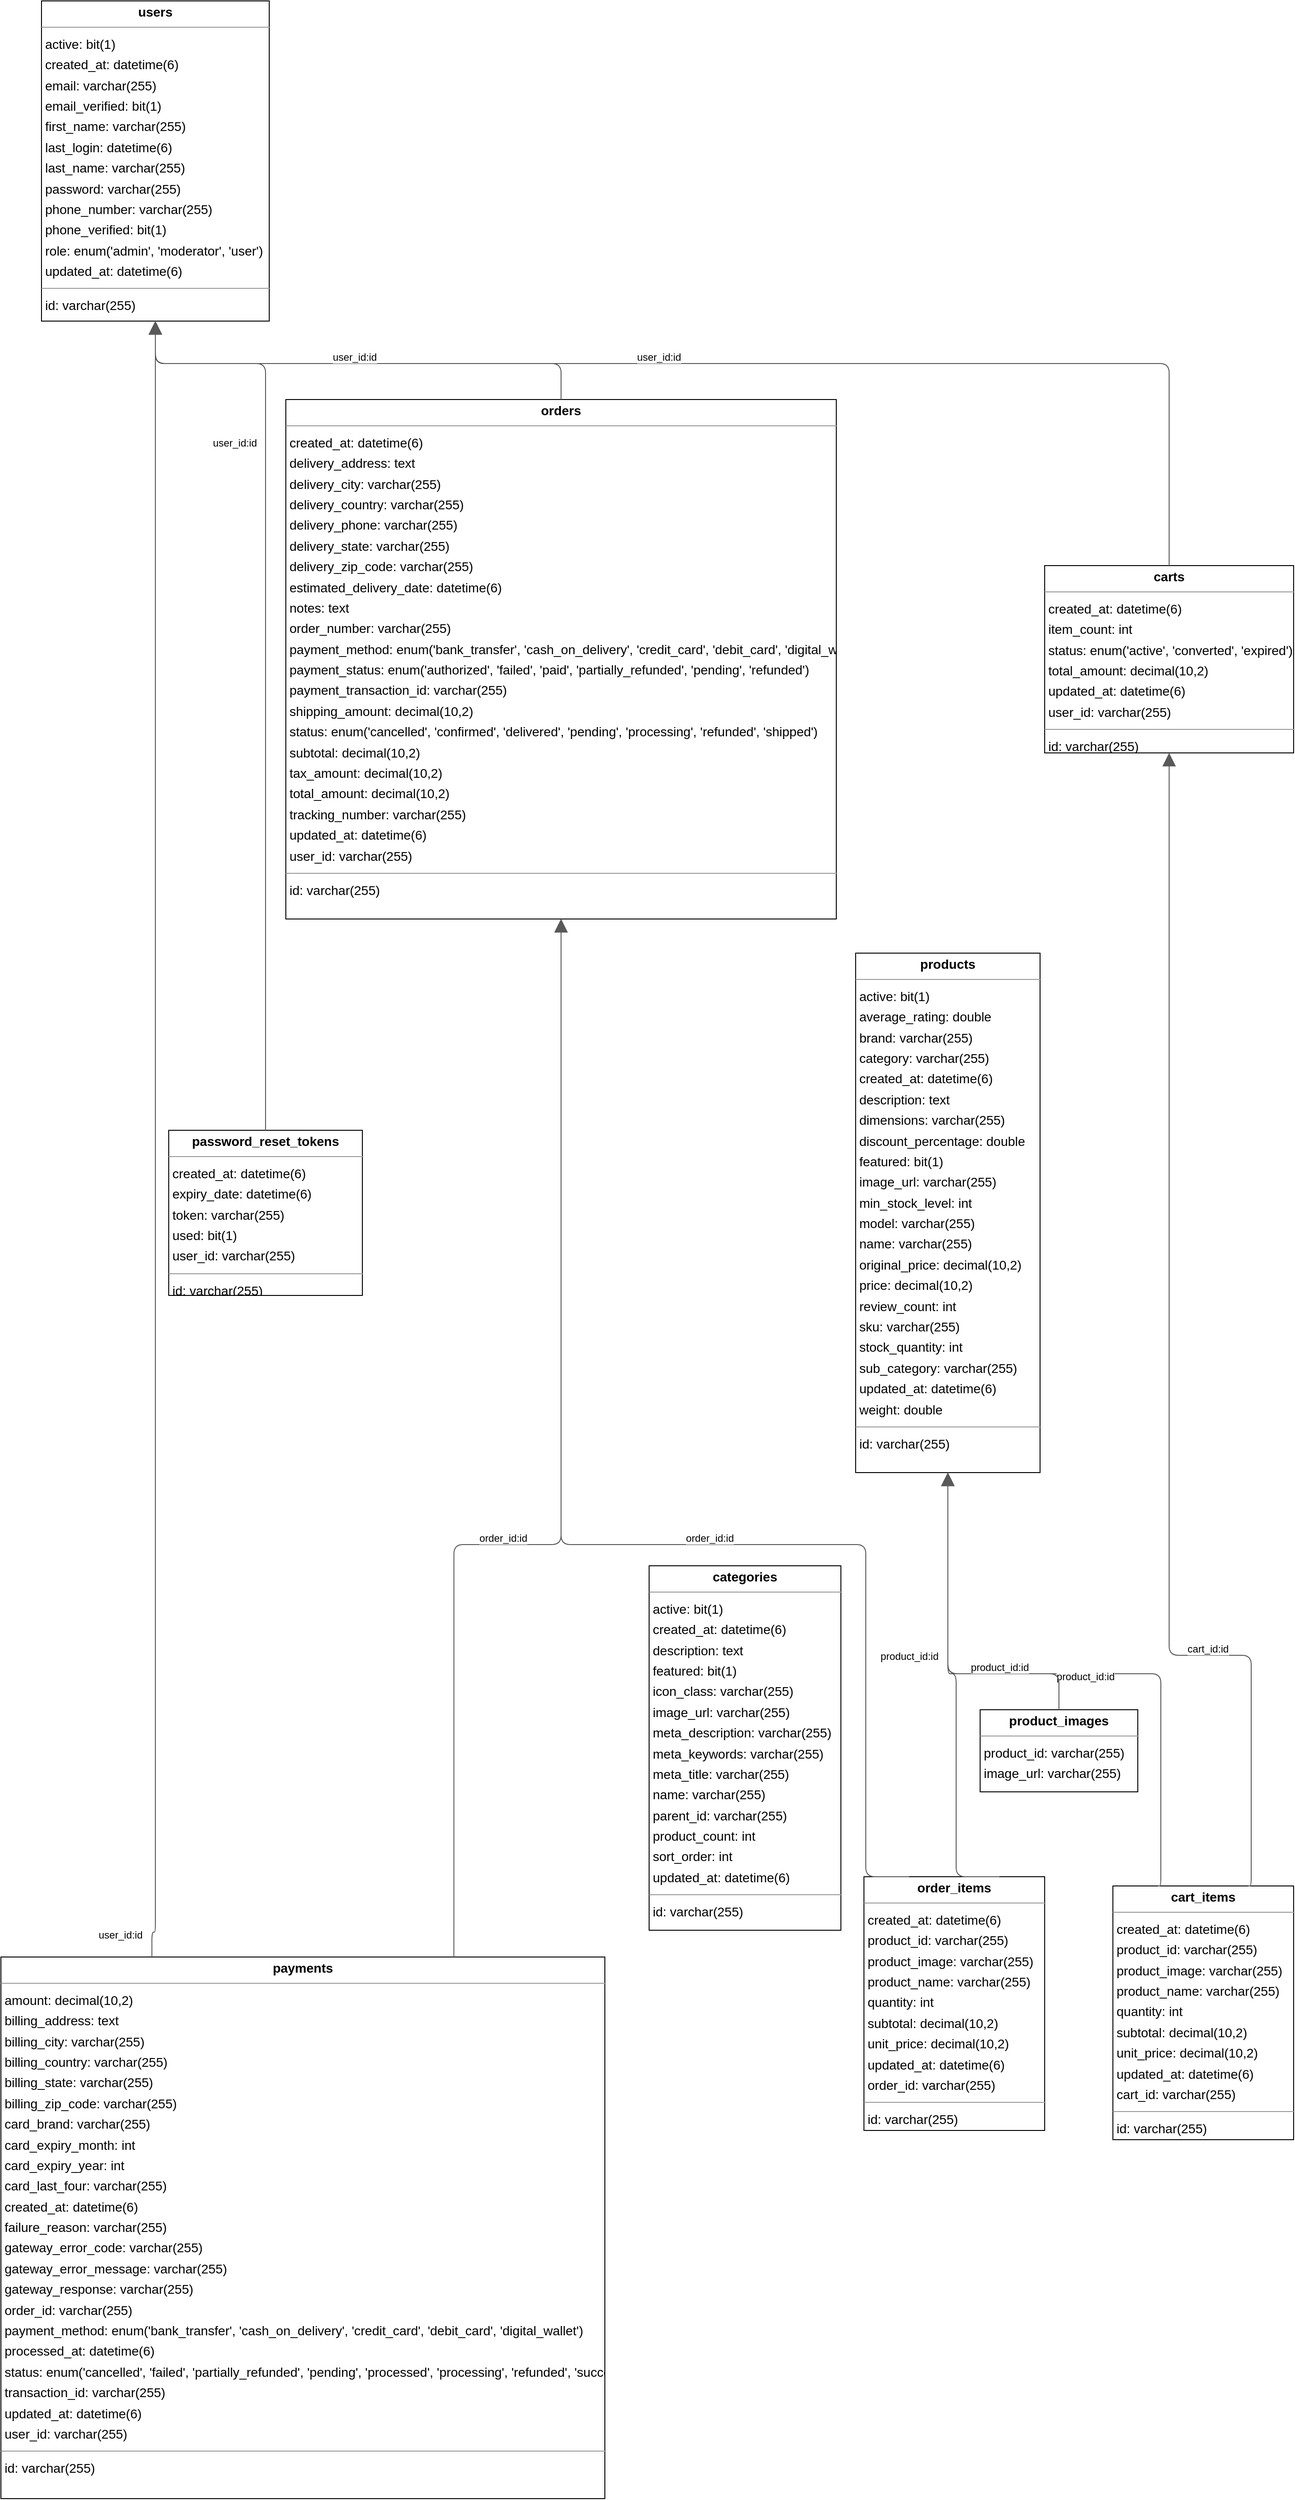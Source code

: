 <mxfile version="26.2.2" pages="2">
  <diagram id="ySuMT8Qh3i7oGXkuK4oL" name="Page-1">
    <mxGraphModel dx="3222" dy="1833" grid="1" gridSize="10" guides="1" tooltips="1" connect="1" arrows="1" fold="1" page="0" pageScale="1" pageWidth="1169" pageHeight="1654" background="none" math="0" shadow="0">
      <root>
        <mxCell id="0" />
        <mxCell id="1" parent="0" />
        <mxCell id="node9" value="&lt;p style=&quot;margin:0px;margin-top:4px;text-align:center;&quot;&gt;&lt;b&gt;cart_items&lt;/b&gt;&lt;/p&gt;&lt;hr size=&quot;1&quot;/&gt;&lt;p style=&quot;margin:0 0 0 4px;line-height:1.6;&quot;&gt; created_at: datetime(6)&lt;br/&gt; product_id: varchar(255)&lt;br/&gt; product_image: varchar(255)&lt;br/&gt; product_name: varchar(255)&lt;br/&gt; quantity: int&lt;br/&gt; subtotal: decimal(10,2)&lt;br/&gt; unit_price: decimal(10,2)&lt;br/&gt; updated_at: datetime(6)&lt;br/&gt; cart_id: varchar(255)&lt;/p&gt;&lt;hr size=&quot;1&quot;/&gt;&lt;p style=&quot;margin:0 0 0 4px;line-height:1.6;&quot;&gt; id: varchar(255)&lt;/p&gt;" style="verticalAlign=top;align=left;overflow=fill;fontSize=14;fontFamily=Helvetica;html=1;rounded=0;shadow=0;comic=0;labelBackgroundColor=none;strokeWidth=1;" parent="1" vertex="1">
          <mxGeometry x="879" y="1750" width="196" height="275" as="geometry" />
        </mxCell>
        <mxCell id="node4" value="&lt;p style=&quot;margin:0px;margin-top:4px;text-align:center;&quot;&gt;&lt;b&gt;carts&lt;/b&gt;&lt;/p&gt;&lt;hr size=&quot;1&quot;/&gt;&lt;p style=&quot;margin:0 0 0 4px;line-height:1.6;&quot;&gt; created_at: datetime(6)&lt;br/&gt; item_count: int&lt;br/&gt; status: enum(&amp;#39;active&amp;#39;, &amp;#39;converted&amp;#39;, &amp;#39;expired&amp;#39;)&lt;br/&gt; total_amount: decimal(10,2)&lt;br/&gt; updated_at: datetime(6)&lt;br/&gt; user_id: varchar(255)&lt;/p&gt;&lt;hr size=&quot;1&quot;/&gt;&lt;p style=&quot;margin:0 0 0 4px;line-height:1.6;&quot;&gt; id: varchar(255)&lt;/p&gt;" style="verticalAlign=top;align=left;overflow=fill;fontSize=14;fontFamily=Helvetica;html=1;rounded=0;shadow=0;comic=0;labelBackgroundColor=none;strokeWidth=1;" parent="1" vertex="1">
          <mxGeometry x="805" y="319" width="270" height="203" as="geometry" />
        </mxCell>
        <mxCell id="node3" value="&lt;p style=&quot;margin:0px;margin-top:4px;text-align:center;&quot;&gt;&lt;b&gt;categories&lt;/b&gt;&lt;/p&gt;&lt;hr size=&quot;1&quot;/&gt;&lt;p style=&quot;margin:0 0 0 4px;line-height:1.6;&quot;&gt; active: bit(1)&lt;br/&gt; created_at: datetime(6)&lt;br/&gt; description: text&lt;br/&gt; featured: bit(1)&lt;br/&gt; icon_class: varchar(255)&lt;br/&gt; image_url: varchar(255)&lt;br/&gt; meta_description: varchar(255)&lt;br/&gt; meta_keywords: varchar(255)&lt;br/&gt; meta_title: varchar(255)&lt;br/&gt; name: varchar(255)&lt;br/&gt; parent_id: varchar(255)&lt;br/&gt; product_count: int&lt;br/&gt; sort_order: int&lt;br/&gt; updated_at: datetime(6)&lt;/p&gt;&lt;hr size=&quot;1&quot;/&gt;&lt;p style=&quot;margin:0 0 0 4px;line-height:1.6;&quot;&gt; id: varchar(255)&lt;/p&gt;" style="verticalAlign=top;align=left;overflow=fill;fontSize=14;fontFamily=Helvetica;html=1;rounded=0;shadow=0;comic=0;labelBackgroundColor=none;strokeWidth=1;" parent="1" vertex="1">
          <mxGeometry x="376" y="1403" width="208" height="395" as="geometry" />
        </mxCell>
        <mxCell id="node6" value="&lt;p style=&quot;margin:0px;margin-top:4px;text-align:center;&quot;&gt;&lt;b&gt;order_items&lt;/b&gt;&lt;/p&gt;&lt;hr size=&quot;1&quot;/&gt;&lt;p style=&quot;margin:0 0 0 4px;line-height:1.6;&quot;&gt; created_at: datetime(6)&lt;br/&gt; product_id: varchar(255)&lt;br/&gt; product_image: varchar(255)&lt;br/&gt; product_name: varchar(255)&lt;br/&gt; quantity: int&lt;br/&gt; subtotal: decimal(10,2)&lt;br/&gt; unit_price: decimal(10,2)&lt;br/&gt; updated_at: datetime(6)&lt;br/&gt; order_id: varchar(255)&lt;/p&gt;&lt;hr size=&quot;1&quot;/&gt;&lt;p style=&quot;margin:0 0 0 4px;line-height:1.6;&quot;&gt; id: varchar(255)&lt;/p&gt;" style="verticalAlign=top;align=left;overflow=fill;fontSize=14;fontFamily=Helvetica;html=1;rounded=0;shadow=0;comic=0;labelBackgroundColor=none;strokeWidth=1;" parent="1" vertex="1">
          <mxGeometry x="609" y="1740" width="196" height="275" as="geometry" />
        </mxCell>
        <mxCell id="node1" value="&lt;p style=&quot;margin:0px;margin-top:4px;text-align:center;&quot;&gt;&lt;b&gt;orders&lt;/b&gt;&lt;/p&gt;&lt;hr size=&quot;1&quot;/&gt;&lt;p style=&quot;margin:0 0 0 4px;line-height:1.6;&quot;&gt; created_at: datetime(6)&lt;br/&gt; delivery_address: text&lt;br/&gt; delivery_city: varchar(255)&lt;br/&gt; delivery_country: varchar(255)&lt;br/&gt; delivery_phone: varchar(255)&lt;br/&gt; delivery_state: varchar(255)&lt;br/&gt; delivery_zip_code: varchar(255)&lt;br/&gt; estimated_delivery_date: datetime(6)&lt;br/&gt; notes: text&lt;br/&gt; order_number: varchar(255)&lt;br/&gt; payment_method: enum(&amp;#39;bank_transfer&amp;#39;, &amp;#39;cash_on_delivery&amp;#39;, &amp;#39;credit_card&amp;#39;, &amp;#39;debit_card&amp;#39;, &amp;#39;digital_wallet&amp;#39;)&lt;br/&gt; payment_status: enum(&amp;#39;authorized&amp;#39;, &amp;#39;failed&amp;#39;, &amp;#39;paid&amp;#39;, &amp;#39;partially_refunded&amp;#39;, &amp;#39;pending&amp;#39;, &amp;#39;refunded&amp;#39;)&lt;br/&gt; payment_transaction_id: varchar(255)&lt;br/&gt; shipping_amount: decimal(10,2)&lt;br/&gt; status: enum(&amp;#39;cancelled&amp;#39;, &amp;#39;confirmed&amp;#39;, &amp;#39;delivered&amp;#39;, &amp;#39;pending&amp;#39;, &amp;#39;processing&amp;#39;, &amp;#39;refunded&amp;#39;, &amp;#39;shipped&amp;#39;)&lt;br/&gt; subtotal: decimal(10,2)&lt;br/&gt; tax_amount: decimal(10,2)&lt;br/&gt; total_amount: decimal(10,2)&lt;br/&gt; tracking_number: varchar(255)&lt;br/&gt; updated_at: datetime(6)&lt;br/&gt; user_id: varchar(255)&lt;/p&gt;&lt;hr size=&quot;1&quot;/&gt;&lt;p style=&quot;margin:0 0 0 4px;line-height:1.6;&quot;&gt; id: varchar(255)&lt;/p&gt;" style="verticalAlign=top;align=left;overflow=fill;fontSize=14;fontFamily=Helvetica;html=1;rounded=0;shadow=0;comic=0;labelBackgroundColor=none;strokeWidth=1;" parent="1" vertex="1">
          <mxGeometry x="-18" y="139" width="597" height="563" as="geometry" />
        </mxCell>
        <mxCell id="node5" value="&lt;p style=&quot;margin:0px;margin-top:4px;text-align:center;&quot;&gt;&lt;b&gt;password_reset_tokens&lt;/b&gt;&lt;/p&gt;&lt;hr size=&quot;1&quot;/&gt;&lt;p style=&quot;margin:0 0 0 4px;line-height:1.6;&quot;&gt; created_at: datetime(6)&lt;br/&gt; expiry_date: datetime(6)&lt;br/&gt; token: varchar(255)&lt;br/&gt; used: bit(1)&lt;br/&gt; user_id: varchar(255)&lt;/p&gt;&lt;hr size=&quot;1&quot;/&gt;&lt;p style=&quot;margin:0 0 0 4px;line-height:1.6;&quot;&gt; id: varchar(255)&lt;/p&gt;" style="verticalAlign=top;align=left;overflow=fill;fontSize=14;fontFamily=Helvetica;html=1;rounded=0;shadow=0;comic=0;labelBackgroundColor=none;strokeWidth=1;" parent="1" vertex="1">
          <mxGeometry x="-145" y="931" width="210" height="179" as="geometry" />
        </mxCell>
        <mxCell id="node7" value="&lt;p style=&quot;margin:0px;margin-top:4px;text-align:center;&quot;&gt;&lt;b&gt;payments&lt;/b&gt;&lt;/p&gt;&lt;hr size=&quot;1&quot;/&gt;&lt;p style=&quot;margin:0 0 0 4px;line-height:1.6;&quot;&gt; amount: decimal(10,2)&lt;br/&gt; billing_address: text&lt;br/&gt; billing_city: varchar(255)&lt;br/&gt; billing_country: varchar(255)&lt;br/&gt; billing_state: varchar(255)&lt;br/&gt; billing_zip_code: varchar(255)&lt;br/&gt; card_brand: varchar(255)&lt;br/&gt; card_expiry_month: int&lt;br/&gt; card_expiry_year: int&lt;br/&gt; card_last_four: varchar(255)&lt;br/&gt; created_at: datetime(6)&lt;br/&gt; failure_reason: varchar(255)&lt;br/&gt; gateway_error_code: varchar(255)&lt;br/&gt; gateway_error_message: varchar(255)&lt;br/&gt; gateway_response: varchar(255)&lt;br/&gt; order_id: varchar(255)&lt;br/&gt; payment_method: enum(&amp;#39;bank_transfer&amp;#39;, &amp;#39;cash_on_delivery&amp;#39;, &amp;#39;credit_card&amp;#39;, &amp;#39;debit_card&amp;#39;, &amp;#39;digital_wallet&amp;#39;)&lt;br/&gt; processed_at: datetime(6)&lt;br/&gt; status: enum(&amp;#39;cancelled&amp;#39;, &amp;#39;failed&amp;#39;, &amp;#39;partially_refunded&amp;#39;, &amp;#39;pending&amp;#39;, &amp;#39;processed&amp;#39;, &amp;#39;processing&amp;#39;, &amp;#39;refunded&amp;#39;, &amp;#39;successful&amp;#39;)&lt;br/&gt; transaction_id: varchar(255)&lt;br/&gt; updated_at: datetime(6)&lt;br/&gt; user_id: varchar(255)&lt;/p&gt;&lt;hr size=&quot;1&quot;/&gt;&lt;p style=&quot;margin:0 0 0 4px;line-height:1.6;&quot;&gt; id: varchar(255)&lt;/p&gt;" style="verticalAlign=top;align=left;overflow=fill;fontSize=14;fontFamily=Helvetica;html=1;rounded=0;shadow=0;comic=0;labelBackgroundColor=none;strokeWidth=1;" parent="1" vertex="1">
          <mxGeometry x="-327" y="1827" width="655" height="587" as="geometry" />
        </mxCell>
        <mxCell id="node8" value="&lt;p style=&quot;margin:0px;margin-top:4px;text-align:center;&quot;&gt;&lt;b&gt;product_images&lt;/b&gt;&lt;/p&gt;&lt;hr size=&quot;1&quot;/&gt;&lt;p style=&quot;margin:0 0 0 4px;line-height:1.6;&quot;&gt; product_id: varchar(255)&lt;br/&gt; image_url: varchar(255)&lt;/p&gt;" style="verticalAlign=top;align=left;overflow=fill;fontSize=14;fontFamily=Helvetica;html=1;rounded=0;shadow=0;comic=0;labelBackgroundColor=none;strokeWidth=1;" parent="1" vertex="1">
          <mxGeometry x="735" y="1559" width="171" height="89" as="geometry" />
        </mxCell>
        <mxCell id="node0" value="&lt;p style=&quot;margin:0px;margin-top:4px;text-align:center;&quot;&gt;&lt;b&gt;products&lt;/b&gt;&lt;/p&gt;&lt;hr size=&quot;1&quot;/&gt;&lt;p style=&quot;margin:0 0 0 4px;line-height:1.6;&quot;&gt; active: bit(1)&lt;br/&gt; average_rating: double&lt;br/&gt; brand: varchar(255)&lt;br/&gt; category: varchar(255)&lt;br/&gt; created_at: datetime(6)&lt;br/&gt; description: text&lt;br/&gt; dimensions: varchar(255)&lt;br/&gt; discount_percentage: double&lt;br/&gt; featured: bit(1)&lt;br/&gt; image_url: varchar(255)&lt;br/&gt; min_stock_level: int&lt;br/&gt; model: varchar(255)&lt;br/&gt; name: varchar(255)&lt;br/&gt; original_price: decimal(10,2)&lt;br/&gt; price: decimal(10,2)&lt;br/&gt; review_count: int&lt;br/&gt; sku: varchar(255)&lt;br/&gt; stock_quantity: int&lt;br/&gt; sub_category: varchar(255)&lt;br/&gt; updated_at: datetime(6)&lt;br/&gt; weight: double&lt;/p&gt;&lt;hr size=&quot;1&quot;/&gt;&lt;p style=&quot;margin:0 0 0 4px;line-height:1.6;&quot;&gt; id: varchar(255)&lt;/p&gt;" style="verticalAlign=top;align=left;overflow=fill;fontSize=14;fontFamily=Helvetica;html=1;rounded=0;shadow=0;comic=0;labelBackgroundColor=none;strokeWidth=1;" parent="1" vertex="1">
          <mxGeometry x="600" y="739" width="200" height="563" as="geometry" />
        </mxCell>
        <mxCell id="node2" value="&lt;p style=&quot;margin:0px;margin-top:4px;text-align:center;&quot;&gt;&lt;b&gt;users&lt;/b&gt;&lt;/p&gt;&lt;hr size=&quot;1&quot;/&gt;&lt;p style=&quot;margin:0 0 0 4px;line-height:1.6;&quot;&gt; active: bit(1)&lt;br/&gt; created_at: datetime(6)&lt;br/&gt; email: varchar(255)&lt;br/&gt; email_verified: bit(1)&lt;br/&gt; first_name: varchar(255)&lt;br/&gt; last_login: datetime(6)&lt;br/&gt; last_name: varchar(255)&lt;br/&gt; password: varchar(255)&lt;br/&gt; phone_number: varchar(255)&lt;br/&gt; phone_verified: bit(1)&lt;br/&gt; role: enum(&amp;#39;admin&amp;#39;, &amp;#39;moderator&amp;#39;, &amp;#39;user&amp;#39;)&lt;br/&gt; updated_at: datetime(6)&lt;/p&gt;&lt;hr size=&quot;1&quot;/&gt;&lt;p style=&quot;margin:0 0 0 4px;line-height:1.6;&quot;&gt; id: varchar(255)&lt;/p&gt;" style="verticalAlign=top;align=left;overflow=fill;fontSize=14;fontFamily=Helvetica;html=1;rounded=0;shadow=0;comic=0;labelBackgroundColor=none;strokeWidth=1;" parent="1" vertex="1">
          <mxGeometry x="-283" y="-293" width="247" height="347" as="geometry" />
        </mxCell>
        <mxCell id="edge1" value="" style="html=1;rounded=1;edgeStyle=orthogonalEdgeStyle;dashed=0;startArrow=none;endArrow=block;endSize=12;strokeColor=#595959;exitX=0.750;exitY=0.000;exitDx=0;exitDy=0;entryX=0.500;entryY=1.000;entryDx=0;entryDy=0;" parent="1" source="node9" target="node4" edge="1">
          <mxGeometry width="50" height="50" relative="1" as="geometry">
            <Array as="points">
              <mxPoint x="1029" y="1500" />
              <mxPoint x="940" y="1500" />
            </Array>
          </mxGeometry>
        </mxCell>
        <mxCell id="label8" value="cart_id:id" style="edgeLabel;resizable=0;html=1;align=left;verticalAlign=top;strokeColor=default;" parent="edge1" vertex="1" connectable="0">
          <mxGeometry x="958" y="1480" as="geometry" />
        </mxCell>
        <mxCell id="edge3" value="" style="html=1;rounded=1;edgeStyle=orthogonalEdgeStyle;dashed=0;startArrow=none;endArrow=block;endSize=12;strokeColor=#595959;exitX=0.250;exitY=0.000;exitDx=0;exitDy=0;entryX=0.500;entryY=1.000;entryDx=0;entryDy=0;" parent="1" source="node9" target="node0" edge="1">
          <mxGeometry width="50" height="50" relative="1" as="geometry">
            <Array as="points">
              <mxPoint x="931" y="1520" />
              <mxPoint x="700" y="1520" />
            </Array>
          </mxGeometry>
        </mxCell>
        <mxCell id="label20" value="product_id:id" style="edgeLabel;resizable=0;html=1;align=left;verticalAlign=top;strokeColor=default;" parent="edge3" vertex="1" connectable="0">
          <mxGeometry x="816" y="1510" as="geometry" />
        </mxCell>
        <mxCell id="edge6" value="" style="html=1;rounded=1;edgeStyle=orthogonalEdgeStyle;dashed=0;startArrow=none;endArrow=block;endSize=12;strokeColor=#595959;exitX=0.500;exitY=0.000;exitDx=0;exitDy=0;entryX=0.500;entryY=1.000;entryDx=0;entryDy=0;" parent="1" source="node4" target="node2" edge="1">
          <mxGeometry width="50" height="50" relative="1" as="geometry">
            <Array as="points">
              <mxPoint x="940" y="100" />
              <mxPoint x="-160" y="100" />
            </Array>
          </mxGeometry>
        </mxCell>
        <mxCell id="label38" value="user_id:id" style="edgeLabel;resizable=0;html=1;align=left;verticalAlign=top;strokeColor=default;" parent="edge6" vertex="1" connectable="0">
          <mxGeometry x="361" y="80" as="geometry" />
        </mxCell>
        <mxCell id="edge0" value="" style="html=1;rounded=1;edgeStyle=orthogonalEdgeStyle;dashed=0;startArrow=none;endArrow=block;endSize=12;strokeColor=#595959;exitX=0.250;exitY=0.000;exitDx=0;exitDy=0;entryX=0.500;entryY=1.000;entryDx=0;entryDy=0;" parent="1" source="node6" target="node1" edge="1">
          <mxGeometry width="50" height="50" relative="1" as="geometry">
            <Array as="points">
              <mxPoint x="611" y="1380" />
              <mxPoint x="280" y="1380" />
            </Array>
          </mxGeometry>
        </mxCell>
        <mxCell id="label2" value="order_id:id" style="edgeLabel;resizable=0;html=1;align=left;verticalAlign=top;strokeColor=default;" parent="edge0" vertex="1" connectable="0">
          <mxGeometry x="414" y="1360" as="geometry" />
        </mxCell>
        <mxCell id="edge9" value="" style="html=1;rounded=1;edgeStyle=orthogonalEdgeStyle;dashed=0;startArrow=none;endArrow=block;endSize=12;strokeColor=#595959;exitX=0.750;exitY=0.000;exitDx=0;exitDy=0;entryX=0.500;entryY=1.000;entryDx=0;entryDy=0;" parent="1" source="node6" target="node0" edge="1">
          <mxGeometry width="50" height="50" relative="1" as="geometry">
            <Array as="points">
              <mxPoint x="709" y="1520" />
              <mxPoint x="700" y="1520" />
            </Array>
          </mxGeometry>
        </mxCell>
        <mxCell id="label56" value="product_id:id" style="edgeLabel;resizable=0;html=1;align=left;verticalAlign=top;strokeColor=default;" parent="edge9" vertex="1" connectable="0">
          <mxGeometry x="625" y="1488" as="geometry" />
        </mxCell>
        <mxCell id="edge5" value="" style="html=1;rounded=1;edgeStyle=orthogonalEdgeStyle;dashed=0;startArrow=none;endArrow=block;endSize=12;strokeColor=#595959;exitX=0.500;exitY=0.000;exitDx=0;exitDy=0;entryX=0.500;entryY=1.000;entryDx=0;entryDy=0;" parent="1" source="node1" target="node2" edge="1">
          <mxGeometry width="50" height="50" relative="1" as="geometry">
            <Array as="points">
              <mxPoint x="280" y="100" />
              <mxPoint x="-160" y="100" />
            </Array>
          </mxGeometry>
        </mxCell>
        <mxCell id="label32" value="user_id:id" style="edgeLabel;resizable=0;html=1;align=left;verticalAlign=top;strokeColor=default;" parent="edge5" vertex="1" connectable="0">
          <mxGeometry x="31" y="80" as="geometry" />
        </mxCell>
        <mxCell id="edge2" value="" style="html=1;rounded=1;edgeStyle=orthogonalEdgeStyle;dashed=0;startArrow=none;endArrow=block;endSize=12;strokeColor=#595959;exitX=0.500;exitY=0.000;exitDx=0;exitDy=0;entryX=0.500;entryY=1.000;entryDx=0;entryDy=0;" parent="1" source="node5" target="node2" edge="1">
          <mxGeometry width="50" height="50" relative="1" as="geometry">
            <Array as="points">
              <mxPoint x="-40" y="100" />
              <mxPoint x="-160" y="100" />
            </Array>
          </mxGeometry>
        </mxCell>
        <mxCell id="label14" value="user_id:id" style="edgeLabel;resizable=0;html=1;align=left;verticalAlign=top;strokeColor=default;" parent="edge2" vertex="1" connectable="0">
          <mxGeometry x="-99" y="173" as="geometry" />
        </mxCell>
        <mxCell id="edge8" value="" style="html=1;rounded=1;edgeStyle=orthogonalEdgeStyle;dashed=0;startArrow=none;endArrow=block;endSize=12;strokeColor=#595959;exitX=0.750;exitY=0.000;exitDx=0;exitDy=0;entryX=0.500;entryY=1.000;entryDx=0;entryDy=0;" parent="1" source="node7" target="node1" edge="1">
          <mxGeometry width="50" height="50" relative="1" as="geometry">
            <Array as="points">
              <mxPoint x="164" y="1380" />
              <mxPoint x="280" y="1380" />
            </Array>
          </mxGeometry>
        </mxCell>
        <mxCell id="label50" value="order_id:id" style="edgeLabel;resizable=0;html=1;align=left;verticalAlign=top;strokeColor=default;" parent="edge8" vertex="1" connectable="0">
          <mxGeometry x="190" y="1360" as="geometry" />
        </mxCell>
        <mxCell id="edge7" value="" style="html=1;rounded=1;edgeStyle=orthogonalEdgeStyle;dashed=0;startArrow=none;endArrow=block;endSize=12;strokeColor=#595959;exitX=0.250;exitY=0.000;exitDx=0;exitDy=0;entryX=0.500;entryY=1.000;entryDx=0;entryDy=0;" parent="1" source="node7" target="node2" edge="1">
          <mxGeometry width="50" height="50" relative="1" as="geometry">
            <Array as="points">
              <mxPoint x="-164" y="1800" />
              <mxPoint x="-160" y="1800" />
            </Array>
          </mxGeometry>
        </mxCell>
        <mxCell id="label44" value="user_id:id" style="edgeLabel;resizable=0;html=1;align=left;verticalAlign=top;strokeColor=default;" parent="edge7" vertex="1" connectable="0">
          <mxGeometry x="-223" y="1790" as="geometry" />
        </mxCell>
        <mxCell id="edge4" value="" style="html=1;rounded=1;edgeStyle=orthogonalEdgeStyle;dashed=0;startArrow=none;endArrow=block;endSize=12;strokeColor=#595959;exitX=0.500;exitY=0.000;exitDx=0;exitDy=0;entryX=0.500;entryY=1.000;entryDx=0;entryDy=0;" parent="1" source="node8" target="node0" edge="1">
          <mxGeometry width="50" height="50" relative="1" as="geometry">
            <Array as="points">
              <mxPoint x="820" y="1520" />
              <mxPoint x="700" y="1520" />
            </Array>
          </mxGeometry>
        </mxCell>
        <mxCell id="label26" value="product_id:id" style="edgeLabel;resizable=0;html=1;align=left;verticalAlign=top;strokeColor=default;" parent="edge4" vertex="1" connectable="0">
          <mxGeometry x="723" y="1500" as="geometry" />
        </mxCell>
      </root>
    </mxGraphModel>
  </diagram>
  <diagram id="UWKuhOkNTd-VPLFEkiWN" name="Page-2">
    <mxGraphModel dx="3468" dy="2090" grid="1" gridSize="10" guides="1" tooltips="1" connect="1" arrows="1" fold="1" page="1" pageScale="1" pageWidth="1654" pageHeight="1169" math="0" shadow="0">
      <root>
        <mxCell id="0" />
        <mxCell id="1" parent="0" />
        <mxCell id="p1wZ1Fe3LHrUaagTYQ-F-3" value="&lt;p style=&quot;margin:0px;margin-top:4px;text-align:center;&quot;&gt;&lt;b&gt;users&lt;/b&gt;&lt;/p&gt;&lt;hr size=&quot;1&quot;/&gt;&lt;p style=&quot;margin:0 0 0 4px;line-height:1.6;&quot;&gt; active: bit(1)&lt;br/&gt; created_at: datetime(6)&lt;br/&gt; email: varchar(255)&lt;br/&gt; email_verified: bit(1)&lt;br/&gt; first_name: varchar(255)&lt;br/&gt; last_login: datetime(6)&lt;br/&gt; last_name: varchar(255)&lt;br/&gt; password: varchar(255)&lt;br/&gt; phone_number: varchar(255)&lt;br/&gt; phone_verified: bit(1)&lt;br/&gt; role: enum(&amp;#39;admin&amp;#39;, &amp;#39;moderator&amp;#39;, &amp;#39;user&amp;#39;)&lt;br/&gt; updated_at: datetime(6)&lt;/p&gt;&lt;hr size=&quot;1&quot;/&gt;&lt;p style=&quot;margin:0 0 0 4px;line-height:1.6;&quot;&gt; id: varchar(255)&lt;/p&gt;" style="verticalAlign=top;align=left;overflow=fill;fontSize=14;fontFamily=Helvetica;html=1;rounded=0;shadow=0;comic=0;labelBackgroundColor=none;strokeWidth=1;" vertex="1" parent="1">
          <mxGeometry x="-1540" y="-1080" width="243" height="353" as="geometry" />
        </mxCell>
        <mxCell id="ZyONfJWKW0vc_cAGv3Xj-1" value="&lt;p style=&quot;margin:0px;margin-top:4px;text-align:center;&quot;&gt;&lt;b&gt;orders&lt;/b&gt;&lt;/p&gt;&lt;hr size=&quot;1&quot;&gt;&lt;p style=&quot;margin:0 0 0 4px;line-height:1.6;&quot;&gt; created_at: datetime(6)&lt;br&gt; delivery_address: text&lt;br&gt; delivery_city: varchar(255)&lt;br&gt; delivery_country: varchar(255)&lt;br&gt; delivery_phone: varchar(255)&lt;br&gt; delivery_state: varchar(255)&lt;br&gt; delivery_zip_code: varchar(255)&lt;br&gt; estimated_delivery_date: datetime(6)&lt;br&gt; notes: text&lt;br&gt; order_number: varchar(255)&lt;br&gt; payment_method: enum&lt;br&gt; payment_status: enum&lt;br&gt; payment_transaction_id: varchar(255)&lt;br&gt; shipping_amount: decimal(10,2)&lt;br&gt; status: enum&lt;br&gt; subtotal: decimal(10,2)&lt;br&gt; tax_amount: decimal(10,2)&lt;br&gt; total_amount: decimal(10,2)&lt;br&gt; tracking_number: varchar(255)&lt;br&gt; updated_at: datetime(6)&lt;br&gt; user_id: varchar(255)&lt;/p&gt;&lt;hr size=&quot;1&quot;&gt;&lt;p style=&quot;margin:0 0 0 4px;line-height:1.6;&quot;&gt; id: varchar(255)&lt;/p&gt;" style="verticalAlign=top;align=left;overflow=fill;fontSize=14;fontFamily=Helvetica;html=1;rounded=0;shadow=0;comic=0;labelBackgroundColor=none;strokeWidth=1;" vertex="1" parent="1">
          <mxGeometry x="-1540" y="-640" width="260" height="563" as="geometry" />
        </mxCell>
        <mxCell id="QPXZ6ftcBd1jSy0GkHEk-1" value="&lt;p style=&quot;margin:0px;margin-top:4px;text-align:center;&quot;&gt;&lt;b&gt;cart_items&lt;/b&gt;&lt;/p&gt;&lt;hr size=&quot;1&quot;/&gt;&lt;p style=&quot;margin:0 0 0 4px;line-height:1.6;&quot;&gt; created_at: datetime(6)&lt;br/&gt; product_id: varchar(255)&lt;br/&gt; product_image: varchar(255)&lt;br/&gt; product_name: varchar(255)&lt;br/&gt; quantity: int&lt;br/&gt; subtotal: decimal(10,2)&lt;br/&gt; unit_price: decimal(10,2)&lt;br/&gt; updated_at: datetime(6)&lt;br/&gt; cart_id: varchar(255)&lt;/p&gt;&lt;hr size=&quot;1&quot;/&gt;&lt;p style=&quot;margin:0 0 0 4px;line-height:1.6;&quot;&gt; id: varchar(255)&lt;/p&gt;" style="verticalAlign=top;align=left;overflow=fill;fontSize=14;fontFamily=Helvetica;html=1;rounded=0;shadow=0;comic=0;labelBackgroundColor=none;strokeWidth=1;" vertex="1" parent="1">
          <mxGeometry x="-260" y="-1090" width="196" height="275" as="geometry" />
        </mxCell>
        <mxCell id="QPXZ6ftcBd1jSy0GkHEk-2" value="&lt;p style=&quot;margin:0px;margin-top:4px;text-align:center;&quot;&gt;&lt;b&gt;carts&lt;/b&gt;&lt;/p&gt;&lt;hr size=&quot;1&quot;/&gt;&lt;p style=&quot;margin:0 0 0 4px;line-height:1.6;&quot;&gt; created_at: datetime(6)&lt;br/&gt; item_count: int&lt;br/&gt; status: enum(&amp;#39;active&amp;#39;, &amp;#39;converted&amp;#39;, &amp;#39;expired&amp;#39;)&lt;br/&gt; total_amount: decimal(10,2)&lt;br/&gt; updated_at: datetime(6)&lt;br/&gt; user_id: varchar(255)&lt;/p&gt;&lt;hr size=&quot;1&quot;/&gt;&lt;p style=&quot;margin:0 0 0 4px;line-height:1.6;&quot;&gt; id: varchar(255)&lt;/p&gt;" style="verticalAlign=top;align=left;overflow=fill;fontSize=14;fontFamily=Helvetica;html=1;rounded=0;shadow=0;comic=0;labelBackgroundColor=none;strokeWidth=1;" vertex="1" parent="1">
          <mxGeometry x="-1090" y="-860" width="270" height="203" as="geometry" />
        </mxCell>
        <mxCell id="QPXZ6ftcBd1jSy0GkHEk-3" value="&lt;p style=&quot;margin:0px;margin-top:4px;text-align:center;&quot;&gt;&lt;b&gt;categories&lt;/b&gt;&lt;/p&gt;&lt;hr size=&quot;1&quot;/&gt;&lt;p style=&quot;margin:0 0 0 4px;line-height:1.6;&quot;&gt; active: bit(1)&lt;br/&gt; created_at: datetime(6)&lt;br/&gt; description: text&lt;br/&gt; featured: bit(1)&lt;br/&gt; icon_class: varchar(255)&lt;br/&gt; image_url: varchar(255)&lt;br/&gt; meta_description: varchar(255)&lt;br/&gt; meta_keywords: varchar(255)&lt;br/&gt; meta_title: varchar(255)&lt;br/&gt; name: varchar(255)&lt;br/&gt; parent_id: varchar(255)&lt;br/&gt; product_count: int&lt;br/&gt; sort_order: int&lt;br/&gt; updated_at: datetime(6)&lt;/p&gt;&lt;hr size=&quot;1&quot;/&gt;&lt;p style=&quot;margin:0 0 0 4px;line-height:1.6;&quot;&gt; id: varchar(255)&lt;/p&gt;" style="verticalAlign=top;align=left;overflow=fill;fontSize=14;fontFamily=Helvetica;html=1;rounded=0;shadow=0;comic=0;labelBackgroundColor=none;strokeWidth=1;" vertex="1" parent="1">
          <mxGeometry x="-820" y="-470" width="208" height="395" as="geometry" />
        </mxCell>
        <mxCell id="QPXZ6ftcBd1jSy0GkHEk-4" value="&lt;p style=&quot;margin:0px;margin-top:4px;text-align:center;&quot;&gt;&lt;b&gt;order_items&lt;/b&gt;&lt;/p&gt;&lt;hr size=&quot;1&quot;/&gt;&lt;p style=&quot;margin:0 0 0 4px;line-height:1.6;&quot;&gt; created_at: datetime(6)&lt;br/&gt; product_id: varchar(255)&lt;br/&gt; product_image: varchar(255)&lt;br/&gt; product_name: varchar(255)&lt;br/&gt; quantity: int&lt;br/&gt; subtotal: decimal(10,2)&lt;br/&gt; unit_price: decimal(10,2)&lt;br/&gt; updated_at: datetime(6)&lt;br/&gt; order_id: varchar(255)&lt;/p&gt;&lt;hr size=&quot;1&quot;/&gt;&lt;p style=&quot;margin:0 0 0 4px;line-height:1.6;&quot;&gt; id: varchar(255)&lt;/p&gt;" style="verticalAlign=top;align=left;overflow=fill;fontSize=14;fontFamily=Helvetica;html=1;rounded=0;shadow=0;comic=0;labelBackgroundColor=none;strokeWidth=1;" vertex="1" parent="1">
          <mxGeometry x="-480" y="-480" width="196" height="275" as="geometry" />
        </mxCell>
        <mxCell id="QPXZ6ftcBd1jSy0GkHEk-5" value="&lt;p style=&quot;margin:0px;margin-top:4px;text-align:center;&quot;&gt;&lt;b&gt;password_reset_tokens&lt;/b&gt;&lt;/p&gt;&lt;hr size=&quot;1&quot;/&gt;&lt;p style=&quot;margin:0 0 0 4px;line-height:1.6;&quot;&gt; created_at: datetime(6)&lt;br/&gt; expiry_date: datetime(6)&lt;br/&gt; token: varchar(255)&lt;br/&gt; used: bit(1)&lt;br/&gt; user_id: varchar(255)&lt;/p&gt;&lt;hr size=&quot;1&quot;/&gt;&lt;p style=&quot;margin:0 0 0 4px;line-height:1.6;&quot;&gt; id: varchar(255)&lt;/p&gt;" style="verticalAlign=top;align=left;overflow=fill;fontSize=14;fontFamily=Helvetica;html=1;rounded=0;shadow=0;comic=0;labelBackgroundColor=none;strokeWidth=1;" vertex="1" parent="1">
          <mxGeometry x="-1090" y="-1080" width="210" height="179" as="geometry" />
        </mxCell>
        <mxCell id="QPXZ6ftcBd1jSy0GkHEk-6" value="&lt;p style=&quot;margin:0px;margin-top:4px;text-align:center;&quot;&gt;&lt;b&gt;payments&lt;/b&gt;&lt;/p&gt;&lt;hr size=&quot;1&quot;&gt;&lt;p style=&quot;margin:0 0 0 4px;line-height:1.6;&quot;&gt; amount: decimal(10,2)&lt;br&gt; billing_address: text&lt;br&gt; billing_city: varchar(255)&lt;br&gt; billing_country: varchar(255)&lt;br&gt; billing_state: varchar(255)&lt;br&gt; billing_zip_code: varchar(255)&lt;br&gt; card_brand: varchar(255)&lt;br&gt; card_expiry_month: int&lt;br&gt; card_expiry_year: int&lt;br&gt; card_last_four: varchar(255)&lt;br&gt; created_at: datetime(6)&lt;br&gt; failure_reason: varchar(255)&lt;br&gt; gateway_error_code: varchar(255)&lt;br&gt; gateway_error_message: varchar(255)&lt;br&gt; gateway_response: varchar(255)&lt;br&gt; order_id: varchar(255)&lt;br&gt; payment_method: enum&lt;br&gt; processed_at: datetime(6)&lt;br&gt; status: enum(&#39;cancelled&#39;, &#39;failed&#39;, &#39;partially_refunded&#39;, &#39;pending&#39;, &#39;processed&#39;, &#39;processing&#39;, &#39;refunded&#39;, &#39;successful&#39;)&lt;br&gt; transaction_id: varchar(255)&lt;br&gt; updated_at: datetime(6)&lt;br&gt; user_id: varchar(255)&lt;/p&gt;&lt;hr size=&quot;1&quot;&gt;&lt;p style=&quot;margin:0 0 0 4px;line-height:1.6;&quot;&gt; id: varchar(255)&lt;/p&gt;" style="verticalAlign=top;align=left;overflow=fill;fontSize=14;fontFamily=Helvetica;html=1;rounded=0;shadow=0;comic=0;labelBackgroundColor=none;strokeWidth=1;" vertex="1" parent="1">
          <mxGeometry x="530" y="-1123" width="655" height="587" as="geometry" />
        </mxCell>
        <mxCell id="QPXZ6ftcBd1jSy0GkHEk-7" value="&lt;p style=&quot;margin:0px;margin-top:4px;text-align:center;&quot;&gt;&lt;b&gt;products&lt;/b&gt;&lt;/p&gt;&lt;hr size=&quot;1&quot;/&gt;&lt;p style=&quot;margin:0 0 0 4px;line-height:1.6;&quot;&gt; active: bit(1)&lt;br/&gt; average_rating: double&lt;br/&gt; brand: varchar(255)&lt;br/&gt; category: varchar(255)&lt;br/&gt; created_at: datetime(6)&lt;br/&gt; description: text&lt;br/&gt; dimensions: varchar(255)&lt;br/&gt; discount_percentage: double&lt;br/&gt; featured: bit(1)&lt;br/&gt; image_url: varchar(255)&lt;br/&gt; min_stock_level: int&lt;br/&gt; model: varchar(255)&lt;br/&gt; name: varchar(255)&lt;br/&gt; original_price: decimal(10,2)&lt;br/&gt; price: decimal(10,2)&lt;br/&gt; review_count: int&lt;br/&gt; sku: varchar(255)&lt;br/&gt; stock_quantity: int&lt;br/&gt; sub_category: varchar(255)&lt;br/&gt; updated_at: datetime(6)&lt;br/&gt; weight: double&lt;/p&gt;&lt;hr size=&quot;1&quot;/&gt;&lt;p style=&quot;margin:0 0 0 4px;line-height:1.6;&quot;&gt; id: varchar(255)&lt;/p&gt;" style="verticalAlign=top;align=left;overflow=fill;fontSize=14;fontFamily=Helvetica;html=1;rounded=0;shadow=0;comic=0;labelBackgroundColor=none;strokeWidth=1;" vertex="1" parent="1">
          <mxGeometry x="-1230" y="-640" width="200" height="563" as="geometry" />
        </mxCell>
      </root>
    </mxGraphModel>
  </diagram>
</mxfile>
